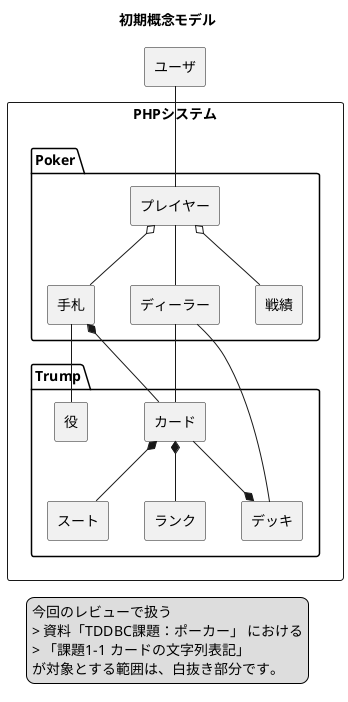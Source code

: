 @startuml

title: 初期概念モデル

agent ユーザ

rectangle PHPシステム {
    package Trump {
        agent デッキ
        agent カード
        agent スート
        agent ランク
        agent 役
    }

    package Poker {
        agent プレイヤー
        agent ディーラー
        agent 手札
        agent 戦績
    }
}

ユーザ -- プレイヤー

カード *-- スート
カード *-- ランク
デッキ *-u- カード

手札 *-- カード
プレイヤー o-- 手札
プレイヤー o-- 戦績

ディーラー -- デッキ
ディーラー -- カード
ディーラー -u- プレイヤー

手札 -- 役

legend
今回のレビューで扱う
> 資料「TDDBC課題：ポーカー」 における
> 「課題1-1 カードの文字列表記」
が対象とする範囲は、白抜き部分です。
end legend

@enduml